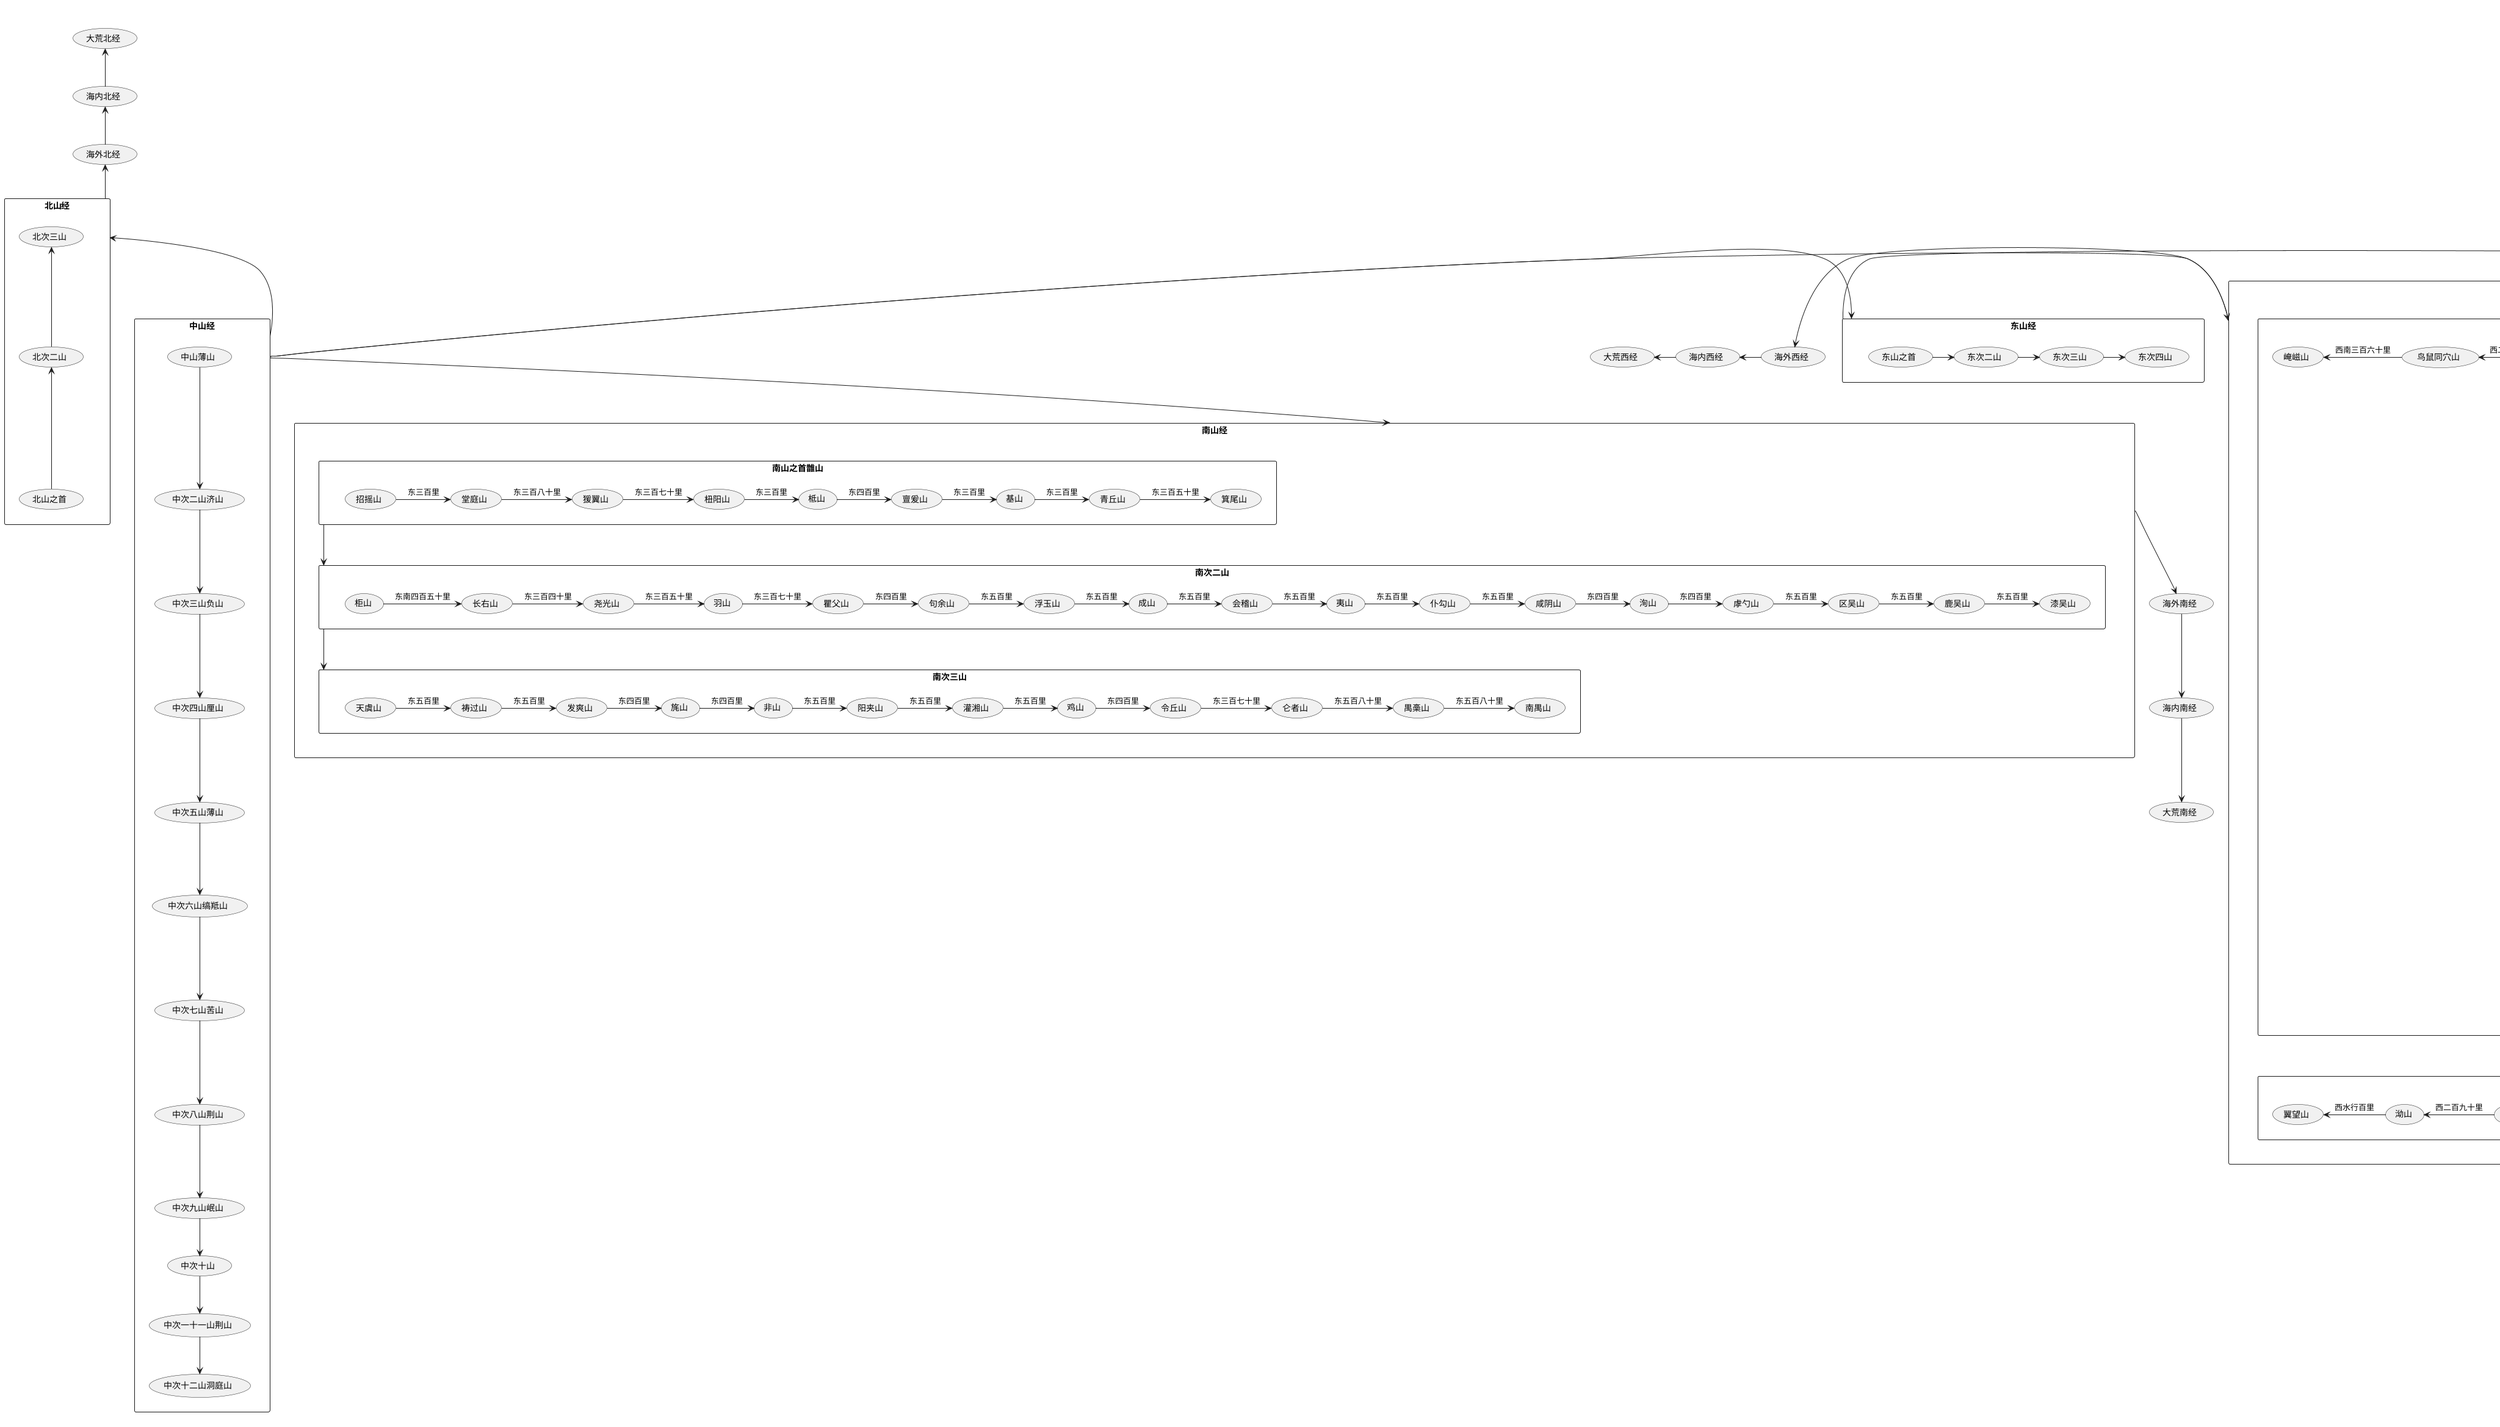 @startuml

title "山海经-第三层"

skinparam packageStyle rectangle

rectangle 中山经 {
    (中山薄山)-down->(中次二山济山)
    (中次二山济山)-down->(中次三山负山)
    (中次三山负山)-down->(中次四山厘山)
    (中次四山厘山)-down->(中次五山薄山)
    (中次五山薄山)-down->(中次六山缟羝山)
    (中次六山缟羝山)-down->(中次七山苦山)
    (中次七山苦山)-down->(中次八山荆山)
    (中次八山荆山)-down->(中次九山岷山)
    (中次九山岷山)-down->(中次十山)
    (中次十山)-down->(中次一十一山荆山)
    (中次一十一山荆山)-down->(中次十二山洞庭山)
}

rectangle 东山经 {
    (东山之首)-right->(东次二山)
    (东次二山)-right->(东次三山)
    (东次三山)-right->(东次四山)
}

rectangle 北山经 {
    (北山之首)-up->(北次二山)
    (北次二山)-up->(北次三山)
}

rectangle 西山经 {
    rectangle 西山华山 {
        (钱来山)-left->(松果山):西四十五里
        (松果山)-left->(太华山):西六十里
        (太华山)-left->(小华山):西八十里
        (小华山)-left->(符禺山):西八十里
        (符禺山)-left->(石脆山):西六十里
        (石脆山)-left->(英山):西七十里
        (英山)-left->(竹山):西五十二里
        (竹山)-left->(浮山):西一百二十里
        (浮山)-left->(羭次山):西七十里
        (羭次山)-left->(时山):西一百五十里
        (时山)-left->(南山):西一百七十里
        (南山)-left->(大时山):西一百八十里
        (大时山)-left->(嶓冢山):西三百二十里
        (嶓冢山)-left->(天帝山):西三百五十里
        (天帝山)-left->(皋涂山):西南三百八十里
        (皋涂山)-left->(黄山):西一百八十里
        (黄山)-left->(翠山):西二百里
        (翠山)-left->(螝山):西二百五十里
    }

    rectangle 西次二山 {
        (铃山)-left->(泰冒山):西二百里
        (泰冒山)-left->(数历山):西一百七十里
        (数历山)-left->(高山):西一百五十里
        (高山)-left->(女床山):西南三百里
        (女床山)-left->(龙首山):西二百里
        (龙首山)-left->(鹿台山):西二百里
        (鹿台山)-left->(鸟危山):西二百里
        (鸟危山)-left->(小次山):西四百里
        (小次山)-left->(大次山):西三百里
        (大次山)-left->(薰吴山):西四百里
        (薰吴山)-left->(厎阳山):西四百里
        (厎阳山)-left->(众兽山):西二百五十里
        (众兽山)-left->(皇人山):西五百里
        (皇人山)-left->(中皇山):西三百里
        (中皇山)-left->(西皇山):西三百五十里
        (西皇山)-left->(莱山):西三百五十里
    }

    rectangle 西次三山 {
        (崇吾山)-left->(长沙山):西北三百里
        (长沙山)-left->(不周山):西北三百七十里
        (不周山)-left->(峚山):西北四百二十里
        (峚山)-left->(钟山):西北四百二十里
        (钟山)-left->(泰器山):西一百八十里
        (泰器山)-left->(槐江山):西三百二十里
        (槐江山)-left->(昆仑山):西四百里
        (昆仑山)-left->(乐游山):西三百七十里
        (乐游山)-left->(蠃母山):西水行四百里，流沙二百里
        (蠃母山)-left->(玉山):西三百五十里
        (玉山)-left->(轩辕丘):西四百八十里
        (轩辕丘)-left->(积石山):西三百里
        (积石山)-left->(长留山):西二百里
        (长留山)-left->(章莪山):西二百八十里
        (章莪山)-left->(阴山):西三百里
        (阴山)-left->(符惕山):西二百里
        (符惕山)-left->(三危山):西二百二十里
        (三危山)-left->(槐山):西一百九十里
        (槐山)-left->(天山):西三百五十里
        (天山)-left->(泑山):西二百九十里
        (泑山)-left->(翼望山):西水行百里
    }

    rectangle 西次四山 {
        (阴山)-up->(劳山):北五十里
        (劳山)-left->(罢谷山):西五十里
        (罢谷山)-up->(申山):北一百七十里
        (申山)-up->(鸟山):北二百里
        (鸟山)-up->(上申山):北一百二十里
        (上申山)-up->(诸次山):北一百八十里
        (诸次山)-up->(号山):北一百八十里
        (号山)-up->(盂山):北二百二十里
        (盂山)-left->(白於山):西二百五十里
        (白於山)-left->(申首山):西北三百里
        (申首山)-left->(泾谷山):西五十五里
        (泾谷山)-left->(刚山):西一百二十里
        (刚山)-left->(刚山的尾端):西二百里
        (刚山的尾端)-left->(英鞮山):西三百五十里
        (英鞮山)-left->(曲山):西三百里
        (曲山)-left->(邽山):西二百六十里
        (邽山)-left->(鸟鼠同穴山):西二百二十里
        (鸟鼠同穴山)-left->(崦嵫山):西南三百六十里
    }

    (西山华山)-down->(西次二山)
    (西次二山)-down->(西次三山)
    (西次三山)-down->(西次四山)
}

rectangle 南山经 {
    rectangle 南山之首䧿山 {
        (招摇山)-right->(堂庭山):东三百里
        (堂庭山)-right->(猨翼山):东三百八十里
        (猨翼山)-right->(杻阳山):东三百七十里
        (杻阳山)-right->(柢山):东三百里
        (柢山)-right->(亶爰山):东四百里
        (亶爰山)-right->(基山):东三百里
        (基山)-right->(青丘山):东三百里
        (青丘山)-right->(箕尾山):东三百五十里
    }

    rectangle 南次二山 {
        (柜山)-right->(长右山):东南四百五十里
        (长右山)-right->(尧光山):东三百四十里
        (尧光山)-right->(羽山):东三百五十里
        (羽山)-right->(瞿父山):东三百七十里
        (瞿父山)-right->(句余山):东四百里
        (句余山)-right->(浮玉山):东五百里
        (浮玉山)-right->(成山):东五百里
        (成山)-right->(会稽山):东五百里
        (会稽山)-right->(夷山):东五百里
        (夷山)-right->(仆勾山):东五百里
        (仆勾山)-right->(咸阴山):东五百里
        (咸阴山)-right->(洵山):东四百里
        (洵山)-right->(虖勺山):东四百里
        (虖勺山)-right->(区吴山):东五百里
        (区吴山)-right->(鹿吴山):东五百里
        (鹿吴山)-right->(漆吴山):东五百里
    }

    rectangle 南次三山 {
        (天虞山)-right->(祷过山):东五百里
        (祷过山)-right->(发爽山):东五百里
        (发爽山)-right->(旄山):东四百里
        (旄山)-right->(非山):东四百里
        (非山)-right->(阳夹山):东五百里
        (阳夹山)-right->(灌湘山):东五百里
        (灌湘山)-right->(鸡山):东五百里
        (鸡山)-right->(令丘山):东四百里
        (令丘山)-right->(仑者山):东三百七十里
        (仑者山)-right->(禺槀山):东五百八十里
        (禺槀山)-right->(南禺山):东五百八十里
    }

    (南山之首䧿山)-down->(南次二山)
    (南次二山)-down->(南次三山)
}

(中山经)-up->(北山经)
(中山经)-right->(东山经)
(中山经)-down->(南山经)
(中山经)-left->(西山经)

(南山经)-down->(海外南经)
(海外南经)-down->(海内南经)
(海内南经)-down->(大荒南经)

(西山经)-left->(海外西经)
(海外西经)-left->(海内西经)
(海内西经)-left->(大荒西经)

(北山经)-up->(海外北经)
(海外北经)-up->(海内北经)
(海内北经)-up->(大荒北经)

(东山经)-right->(海外东经)
(海外东经)-right->(海内东经)
(海内东经)-right->(大荒东经)

footer 版本：0.1，日期：2024/10/18

@enduml
